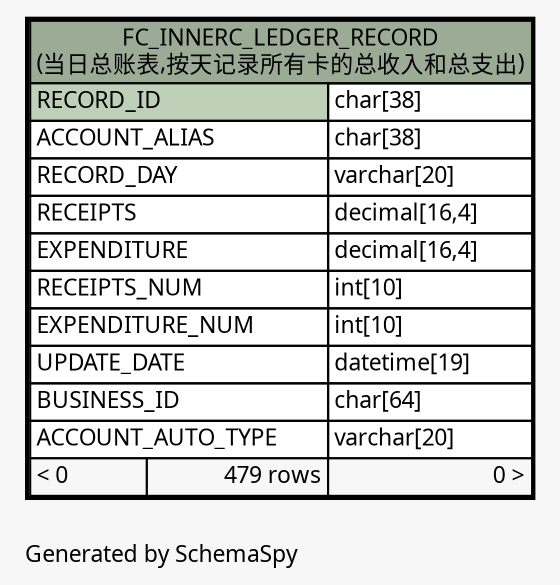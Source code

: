 // dot 2.26.0 on Linux 2.6.32-504.8.1.el6.x86_64
// SchemaSpy rev Unknown
digraph "oneDegreeRelationshipsDiagram" {
  graph [
    rankdir="RL"
    bgcolor="#f7f7f7"
    label="\nGenerated by SchemaSpy"
    labeljust="l"
    nodesep="0.18"
    ranksep="0.46"
    fontname="Microsoft YaHei"
    fontsize="11"
  ];
  node [
    fontname="Microsoft YaHei"
    fontsize="11"
    shape="plaintext"
  ];
  edge [
    arrowsize="0.8"
  ];
  "FC_INNERC_LEDGER_RECORD" [
    label=<
    <TABLE BORDER="2" CELLBORDER="1" CELLSPACING="0" BGCOLOR="#ffffff">
      <TR><TD COLSPAN="3" BGCOLOR="#9bab96" ALIGN="CENTER">FC_INNERC_LEDGER_RECORD<br/>(当日总账表,按天记录所有卡的总收入和总支出)</TD></TR>
      <TR><TD PORT="RECORD_ID" COLSPAN="2" BGCOLOR="#bed1b8" ALIGN="LEFT">RECORD_ID</TD><TD PORT="RECORD_ID.type" ALIGN="LEFT">char[38]</TD></TR>
      <TR><TD PORT="ACCOUNT_ALIAS" COLSPAN="2" ALIGN="LEFT">ACCOUNT_ALIAS</TD><TD PORT="ACCOUNT_ALIAS.type" ALIGN="LEFT">char[38]</TD></TR>
      <TR><TD PORT="RECORD_DAY" COLSPAN="2" ALIGN="LEFT">RECORD_DAY</TD><TD PORT="RECORD_DAY.type" ALIGN="LEFT">varchar[20]</TD></TR>
      <TR><TD PORT="RECEIPTS" COLSPAN="2" ALIGN="LEFT">RECEIPTS</TD><TD PORT="RECEIPTS.type" ALIGN="LEFT">decimal[16,4]</TD></TR>
      <TR><TD PORT="EXPENDITURE" COLSPAN="2" ALIGN="LEFT">EXPENDITURE</TD><TD PORT="EXPENDITURE.type" ALIGN="LEFT">decimal[16,4]</TD></TR>
      <TR><TD PORT="RECEIPTS_NUM" COLSPAN="2" ALIGN="LEFT">RECEIPTS_NUM</TD><TD PORT="RECEIPTS_NUM.type" ALIGN="LEFT">int[10]</TD></TR>
      <TR><TD PORT="EXPENDITURE_NUM" COLSPAN="2" ALIGN="LEFT">EXPENDITURE_NUM</TD><TD PORT="EXPENDITURE_NUM.type" ALIGN="LEFT">int[10]</TD></TR>
      <TR><TD PORT="UPDATE_DATE" COLSPAN="2" ALIGN="LEFT">UPDATE_DATE</TD><TD PORT="UPDATE_DATE.type" ALIGN="LEFT">datetime[19]</TD></TR>
      <TR><TD PORT="BUSINESS_ID" COLSPAN="2" ALIGN="LEFT">BUSINESS_ID</TD><TD PORT="BUSINESS_ID.type" ALIGN="LEFT">char[64]</TD></TR>
      <TR><TD PORT="ACCOUNT_AUTO_TYPE" COLSPAN="2" ALIGN="LEFT">ACCOUNT_AUTO_TYPE</TD><TD PORT="ACCOUNT_AUTO_TYPE.type" ALIGN="LEFT">varchar[20]</TD></TR>
      <TR><TD ALIGN="LEFT" BGCOLOR="#f7f7f7">&lt; 0</TD><TD ALIGN="RIGHT" BGCOLOR="#f7f7f7">479 rows</TD><TD ALIGN="RIGHT" BGCOLOR="#f7f7f7">0 &gt;</TD></TR>
    </TABLE>>
    URL="FC_INNERC_LEDGER_RECORD.html"
    tooltip="FC_INNERC_LEDGER_RECORD"
  ];
}
